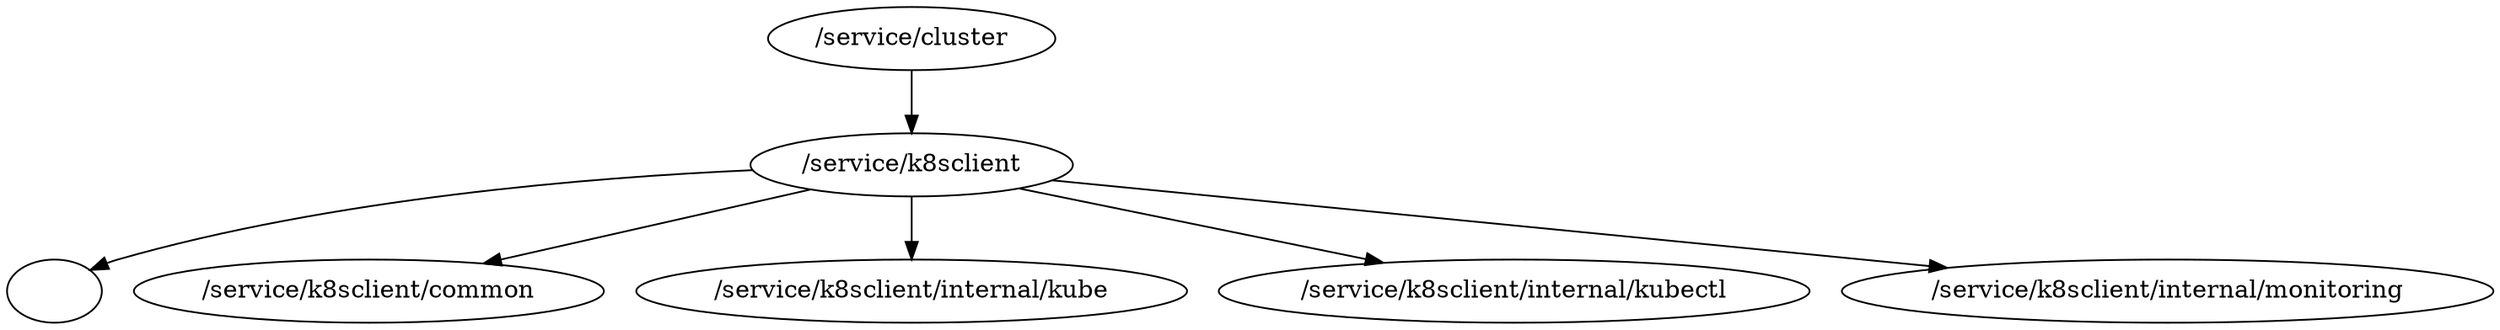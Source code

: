 digraph packages {
	"/service/cluster" -> "/service/k8sclient";
	"/service/k8sclient" -> "";
	"/service/k8sclient" -> "/service/k8sclient/common";
	"/service/k8sclient" -> "/service/k8sclient/internal/kube";
	"/service/k8sclient" -> "/service/k8sclient/internal/kubectl";
	"/service/k8sclient" -> "/service/k8sclient/internal/monitoring";
}
